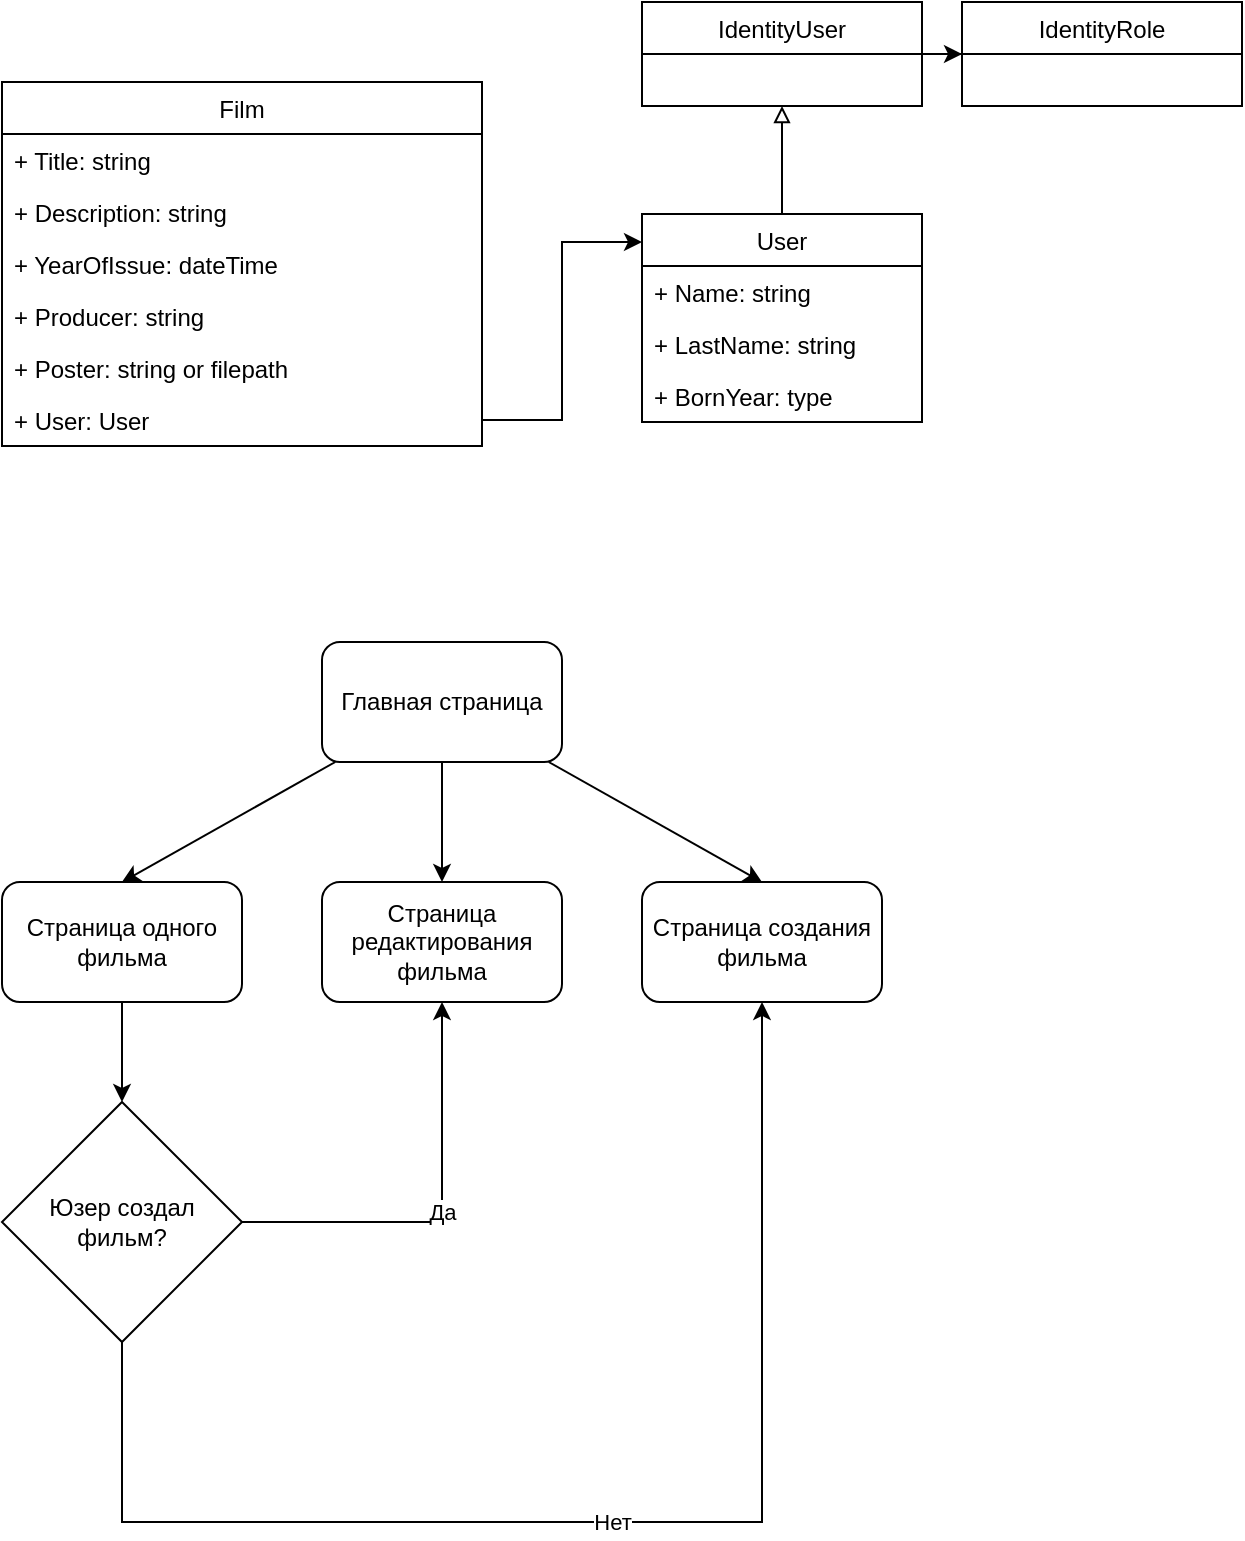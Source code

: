 <mxfile version="13.9.9" type="device"><diagram id="4nGrmS1bKQPAVsLVBqhV" name="Страница 1"><mxGraphModel dx="1422" dy="822" grid="1" gridSize="10" guides="1" tooltips="1" connect="1" arrows="1" fold="1" page="1" pageScale="1" pageWidth="827" pageHeight="1169" math="0" shadow="0"><root><mxCell id="0"/><mxCell id="1" parent="0"/><mxCell id="X6Tf1M6-rDuewEAaA1mN-32" value="Film" style="swimlane;fontStyle=0;childLayout=stackLayout;horizontal=1;startSize=26;fillColor=none;horizontalStack=0;resizeParent=1;resizeParentMax=0;resizeLast=0;collapsible=1;marginBottom=0;" parent="1" vertex="1"><mxGeometry x="80" y="120" width="240" height="182" as="geometry"/></mxCell><mxCell id="X6Tf1M6-rDuewEAaA1mN-33" value="+ Title: string " style="text;strokeColor=none;fillColor=none;align=left;verticalAlign=top;spacingLeft=4;spacingRight=4;overflow=hidden;rotatable=0;points=[[0,0.5],[1,0.5]];portConstraint=eastwest;" parent="X6Tf1M6-rDuewEAaA1mN-32" vertex="1"><mxGeometry y="26" width="240" height="26" as="geometry"/></mxCell><mxCell id="X6Tf1M6-rDuewEAaA1mN-34" value="+ Description: string" style="text;strokeColor=none;fillColor=none;align=left;verticalAlign=top;spacingLeft=4;spacingRight=4;overflow=hidden;rotatable=0;points=[[0,0.5],[1,0.5]];portConstraint=eastwest;" parent="X6Tf1M6-rDuewEAaA1mN-32" vertex="1"><mxGeometry y="52" width="240" height="26" as="geometry"/></mxCell><mxCell id="X6Tf1M6-rDuewEAaA1mN-35" value="+ YearOfIssue: dateTime" style="text;strokeColor=none;fillColor=none;align=left;verticalAlign=top;spacingLeft=4;spacingRight=4;overflow=hidden;rotatable=0;points=[[0,0.5],[1,0.5]];portConstraint=eastwest;" parent="X6Tf1M6-rDuewEAaA1mN-32" vertex="1"><mxGeometry y="78" width="240" height="26" as="geometry"/></mxCell><mxCell id="X6Tf1M6-rDuewEAaA1mN-36" value="+ Producer: string" style="text;strokeColor=none;fillColor=none;align=left;verticalAlign=top;spacingLeft=4;spacingRight=4;overflow=hidden;rotatable=0;points=[[0,0.5],[1,0.5]];portConstraint=eastwest;" parent="X6Tf1M6-rDuewEAaA1mN-32" vertex="1"><mxGeometry y="104" width="240" height="26" as="geometry"/></mxCell><mxCell id="X6Tf1M6-rDuewEAaA1mN-52" value="+ Poster: string or filepath " style="text;strokeColor=none;fillColor=none;align=left;verticalAlign=top;spacingLeft=4;spacingRight=4;overflow=hidden;rotatable=0;points=[[0,0.5],[1,0.5]];portConstraint=eastwest;" parent="X6Tf1M6-rDuewEAaA1mN-32" vertex="1"><mxGeometry y="130" width="240" height="26" as="geometry"/></mxCell><mxCell id="X6Tf1M6-rDuewEAaA1mN-37" value="+ User: User" style="text;strokeColor=none;fillColor=none;align=left;verticalAlign=top;spacingLeft=4;spacingRight=4;overflow=hidden;rotatable=0;points=[[0,0.5],[1,0.5]];portConstraint=eastwest;" parent="X6Tf1M6-rDuewEAaA1mN-32" vertex="1"><mxGeometry y="156" width="240" height="26" as="geometry"/></mxCell><mxCell id="X6Tf1M6-rDuewEAaA1mN-50" style="edgeStyle=orthogonalEdgeStyle;rounded=0;orthogonalLoop=1;jettySize=auto;html=1;entryX=0.5;entryY=1;entryDx=0;entryDy=0;endArrow=block;endFill=0;" parent="1" source="X6Tf1M6-rDuewEAaA1mN-38" target="X6Tf1M6-rDuewEAaA1mN-46" edge="1"><mxGeometry relative="1" as="geometry"/></mxCell><mxCell id="X6Tf1M6-rDuewEAaA1mN-38" value="User" style="swimlane;fontStyle=0;childLayout=stackLayout;horizontal=1;startSize=26;fillColor=none;horizontalStack=0;resizeParent=1;resizeParentMax=0;resizeLast=0;collapsible=1;marginBottom=0;" parent="1" vertex="1"><mxGeometry x="400" y="186" width="140" height="104" as="geometry"/></mxCell><mxCell id="X6Tf1M6-rDuewEAaA1mN-39" value="+ Name: string" style="text;strokeColor=none;fillColor=none;align=left;verticalAlign=top;spacingLeft=4;spacingRight=4;overflow=hidden;rotatable=0;points=[[0,0.5],[1,0.5]];portConstraint=eastwest;" parent="X6Tf1M6-rDuewEAaA1mN-38" vertex="1"><mxGeometry y="26" width="140" height="26" as="geometry"/></mxCell><mxCell id="X6Tf1M6-rDuewEAaA1mN-40" value="+ LastName: string" style="text;strokeColor=none;fillColor=none;align=left;verticalAlign=top;spacingLeft=4;spacingRight=4;overflow=hidden;rotatable=0;points=[[0,0.5],[1,0.5]];portConstraint=eastwest;" parent="X6Tf1M6-rDuewEAaA1mN-38" vertex="1"><mxGeometry y="52" width="140" height="26" as="geometry"/></mxCell><mxCell id="X6Tf1M6-rDuewEAaA1mN-41" value="+ BornYear: type" style="text;strokeColor=none;fillColor=none;align=left;verticalAlign=top;spacingLeft=4;spacingRight=4;overflow=hidden;rotatable=0;points=[[0,0.5],[1,0.5]];portConstraint=eastwest;" parent="X6Tf1M6-rDuewEAaA1mN-38" vertex="1"><mxGeometry y="78" width="140" height="26" as="geometry"/></mxCell><mxCell id="3_wLwX_Fo3gXSmNHoahL-1" style="edgeStyle=orthogonalEdgeStyle;rounded=0;orthogonalLoop=1;jettySize=auto;html=1;entryX=0;entryY=0.5;entryDx=0;entryDy=0;" edge="1" parent="1" source="X6Tf1M6-rDuewEAaA1mN-46" target="X6Tf1M6-rDuewEAaA1mN-56"><mxGeometry relative="1" as="geometry"/></mxCell><mxCell id="X6Tf1M6-rDuewEAaA1mN-46" value="IdentityUser" style="swimlane;fontStyle=0;childLayout=stackLayout;horizontal=1;startSize=26;fillColor=none;horizontalStack=0;resizeParent=1;resizeParentMax=0;resizeLast=0;collapsible=1;marginBottom=0;" parent="1" vertex="1"><mxGeometry x="400" y="80" width="140" height="52" as="geometry"/></mxCell><mxCell id="X6Tf1M6-rDuewEAaA1mN-51" style="edgeStyle=orthogonalEdgeStyle;rounded=0;orthogonalLoop=1;jettySize=auto;html=1;entryX=0;entryY=0.135;entryDx=0;entryDy=0;entryPerimeter=0;endArrow=classic;endFill=1;" parent="1" source="X6Tf1M6-rDuewEAaA1mN-37" target="X6Tf1M6-rDuewEAaA1mN-38" edge="1"><mxGeometry relative="1" as="geometry"/></mxCell><mxCell id="X6Tf1M6-rDuewEAaA1mN-56" value="IdentityRole" style="swimlane;fontStyle=0;childLayout=stackLayout;horizontal=1;startSize=26;fillColor=none;horizontalStack=0;resizeParent=1;resizeParentMax=0;resizeLast=0;collapsible=1;marginBottom=0;" parent="1" vertex="1"><mxGeometry x="560" y="80" width="140" height="52" as="geometry"/></mxCell><mxCell id="3_wLwX_Fo3gXSmNHoahL-6" style="edgeStyle=none;rounded=0;orthogonalLoop=1;jettySize=auto;html=1;entryX=0.5;entryY=0;entryDx=0;entryDy=0;" edge="1" parent="1" source="3_wLwX_Fo3gXSmNHoahL-2" target="3_wLwX_Fo3gXSmNHoahL-3"><mxGeometry relative="1" as="geometry"/></mxCell><mxCell id="3_wLwX_Fo3gXSmNHoahL-7" style="edgeStyle=none;rounded=0;orthogonalLoop=1;jettySize=auto;html=1;entryX=0.5;entryY=0;entryDx=0;entryDy=0;" edge="1" parent="1" source="3_wLwX_Fo3gXSmNHoahL-2" target="3_wLwX_Fo3gXSmNHoahL-4"><mxGeometry relative="1" as="geometry"/></mxCell><mxCell id="3_wLwX_Fo3gXSmNHoahL-8" style="edgeStyle=none;rounded=0;orthogonalLoop=1;jettySize=auto;html=1;entryX=0.5;entryY=0;entryDx=0;entryDy=0;" edge="1" parent="1" source="3_wLwX_Fo3gXSmNHoahL-2" target="3_wLwX_Fo3gXSmNHoahL-5"><mxGeometry relative="1" as="geometry"/></mxCell><mxCell id="3_wLwX_Fo3gXSmNHoahL-2" value="Главная страница" style="rounded=1;whiteSpace=wrap;html=1;" vertex="1" parent="1"><mxGeometry x="240" y="400" width="120" height="60" as="geometry"/></mxCell><mxCell id="3_wLwX_Fo3gXSmNHoahL-10" style="edgeStyle=none;rounded=0;orthogonalLoop=1;jettySize=auto;html=1;entryX=0.5;entryY=0;entryDx=0;entryDy=0;" edge="1" parent="1" source="3_wLwX_Fo3gXSmNHoahL-3" target="3_wLwX_Fo3gXSmNHoahL-9"><mxGeometry relative="1" as="geometry"/></mxCell><mxCell id="3_wLwX_Fo3gXSmNHoahL-3" value="Страница одного фильма" style="rounded=1;whiteSpace=wrap;html=1;" vertex="1" parent="1"><mxGeometry x="80" y="520" width="120" height="60" as="geometry"/></mxCell><mxCell id="3_wLwX_Fo3gXSmNHoahL-4" value="Страница редактирования фильма" style="rounded=1;whiteSpace=wrap;html=1;" vertex="1" parent="1"><mxGeometry x="240" y="520" width="120" height="60" as="geometry"/></mxCell><mxCell id="3_wLwX_Fo3gXSmNHoahL-5" value="Страница создания фильма" style="rounded=1;whiteSpace=wrap;html=1;" vertex="1" parent="1"><mxGeometry x="400" y="520" width="120" height="60" as="geometry"/></mxCell><mxCell id="3_wLwX_Fo3gXSmNHoahL-12" value="Нет" style="edgeStyle=orthogonalEdgeStyle;rounded=0;orthogonalLoop=1;jettySize=auto;html=1;entryX=0.5;entryY=1;entryDx=0;entryDy=0;exitX=0.5;exitY=1;exitDx=0;exitDy=0;" edge="1" parent="1" source="3_wLwX_Fo3gXSmNHoahL-9" target="3_wLwX_Fo3gXSmNHoahL-5"><mxGeometry relative="1" as="geometry"><mxPoint x="140" y="860" as="targetPoint"/><Array as="points"><mxPoint x="140" y="840"/><mxPoint x="460" y="840"/></Array></mxGeometry></mxCell><mxCell id="3_wLwX_Fo3gXSmNHoahL-13" value="Да" style="edgeStyle=orthogonalEdgeStyle;rounded=0;orthogonalLoop=1;jettySize=auto;html=1;entryX=0.5;entryY=1;entryDx=0;entryDy=0;" edge="1" parent="1" source="3_wLwX_Fo3gXSmNHoahL-9" target="3_wLwX_Fo3gXSmNHoahL-4"><mxGeometry relative="1" as="geometry"/></mxCell><mxCell id="3_wLwX_Fo3gXSmNHoahL-9" value="Юзер создал фильм?" style="rhombus;whiteSpace=wrap;html=1;" vertex="1" parent="1"><mxGeometry x="80" y="630" width="120" height="120" as="geometry"/></mxCell></root></mxGraphModel></diagram></mxfile>